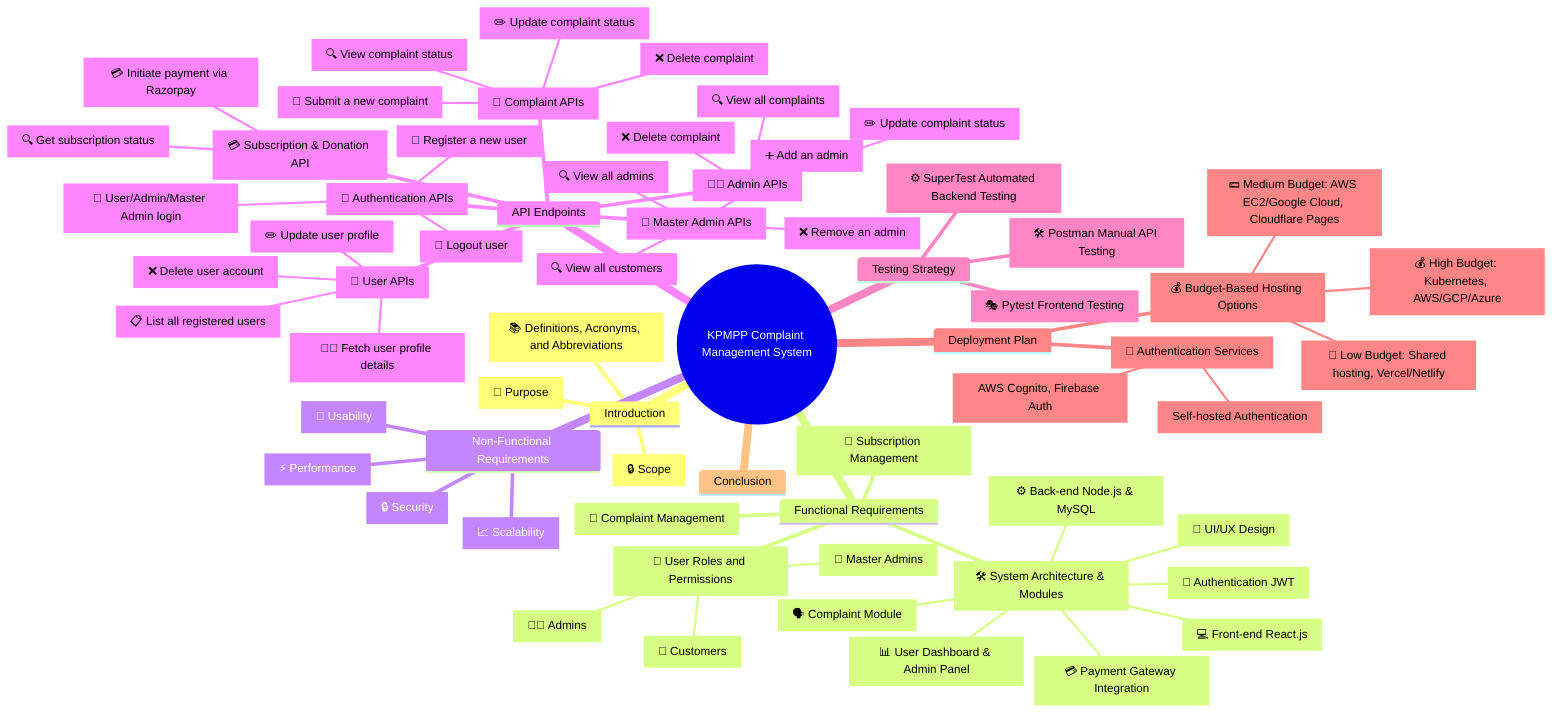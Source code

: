 mindmap
  root((KPMPP Complaint Management System))
    Introduction
      A1[📄 Purpose]
      A2[🔒 Scope]
      A3[📚 Definitions, Acronyms, and Abbreviations]
    
    Functional Requirements
      B1[👥 User Roles and Permissions]
        B1a[👤 Customers]
        B1b[🧑‍💼 Admins]
        B1c[👑 Master Admins]
      B2[📝 Complaint Management]
      B3[🔐 Subscription Management]
      B4[🛠️ System Architecture & Modules]
        B4a[🎨 UI/UX Design]
        B4b[💻 Front-end React.js]
        B4c[⚙️ Back-end Node.js & MySQL]
        B4d[🔑 Authentication JWT]
        B4e[💳 Payment Gateway Integration]
        B4f[🗣️ Complaint Module]
        B4g[📊 User Dashboard & Admin Panel]

    Non-Functional Requirements
      C1[🔒 Security]
      C2[⚡ Performance]
      C3[📈 Scalability]
      C4[📱 Usability]
    
    API Endpoints
      D1[🔑 Authentication APIs]
        D1a[🚪 Register a new user]
        D1b[🔑 User/Admin/Master Admin login]
        D1c[🚪 Logout user]
      D2[📝 Complaint APIs]
        D2a[📝 Submit a new complaint]
        D2b[🔍 View complaint status]
        D2c[✏️ Update complaint status]
        D2d[❌ Delete complaint]
      D3[💳 Subscription & Donation API]
        D3a[💳 Initiate payment via Razorpay]
        D3b[🔍 Get subscription status]
      D4[🧑‍💼 Admin APIs]
        D4a[🔍 View all complaints]
        D4b[✏️ Update complaint status]
        D4c[❌ Delete complaint]
      D5[👑 Master Admin APIs]
        D5a[🔍 View all admins]
        D5b[➕ Add an admin]
        D5c[❌ Remove an admin]
        D5d[🔍 View all customers]
      D6[👤 User APIs]
        D6a[🧑‍💼 Fetch user profile details]
        D6b[✏️ Update user profile]
        D6c[❌ Delete user account]
        D6d[📋 List all registered users]
    
    Testing Strategy
      E1[🛠️ Postman Manual API Testing]
      E2[⚙️ SuperTest Automated Backend Testing]
      E3[🎭 Pytest Frontend Testing]

    Deployment Plan
      F1[💰 Budget-Based Hosting Options]
        F1a[💸 Low Budget: Shared hosting, Vercel/Netlify]
        F1b[💵 Medium Budget: AWS EC2/Google Cloud, Cloudflare Pages]
        F1c[💰 High Budget: Kubernetes, AWS/GCP/Azure]
      F2[🔑 Authentication Services]
        F2a[AWS Cognito, Firebase Auth]
        F2b[Self-hosted Authentication]

    Conclusion